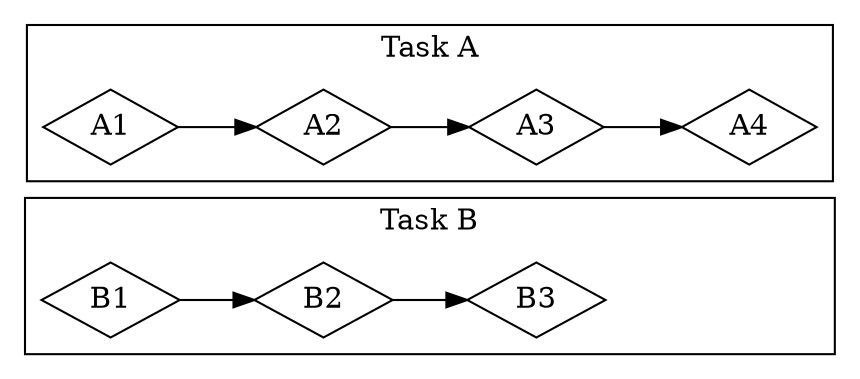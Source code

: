 digraph {
   dpi = 300.0;
   
   rankdir = "LR";
   splines = false;
   cluster = true;
   
   node [shape = diamond;];
   
   // The graphs end up with the correct order, i.e. Task 1 *above* Task 2, when
   // this is first.
   subgraph cluster_ColleagueB {
      label = "Task B";
      B1 -> B2 -> B3;
      
      B0 [style = invis;];
      B3 -> B0 [style = invis;];
   }
   
   subgraph cluster_ColleagueA {
      newrank = true;
      label = "Task A";
      A1 -> A2 -> A3 -> A4;
   }
}